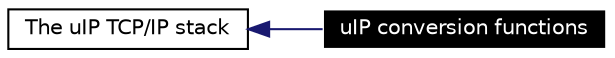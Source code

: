 digraph structs
{
  edge [fontname="Helvetica",fontsize=8,labelfontname="Helvetica",labelfontsize=8];
  node [fontname="Helvetica",fontsize=10,shape=record];
rankdir=LR;
  Node0 [label="uIP conversion functions",height=0.2,width=0.4,color="white", fillcolor="black", style="filled" fontcolor="white"];
  Node1 [label="The uIP TCP/IP stack",height=0.2,width=0.4,color="black", fillcolor="white", style="filled",URL="$a00059.html"];
  Node1->Node0 [shape=plaintext, color="midnightblue", dir="back", style="solid"];
}

